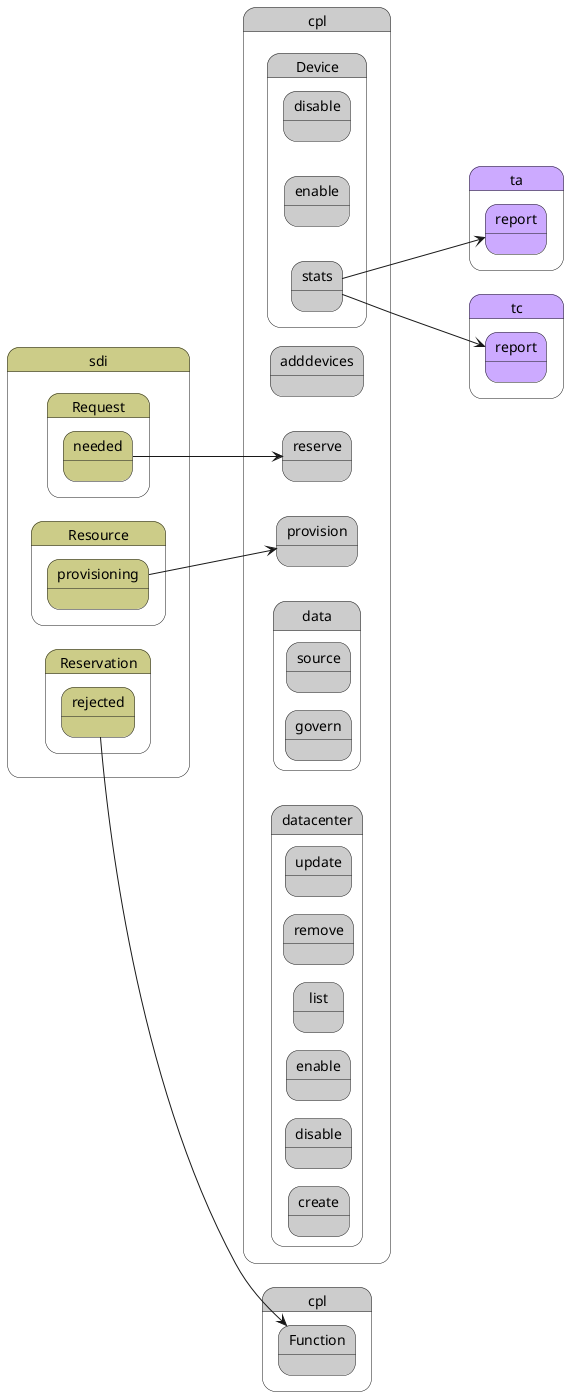@startuml
left to right direction


state "cpl" as cpl #cccccc {
}


state "cpl" as pstatename #cccccc {
    state "Custom Function" as cplfunction {
    }
}

        state "cpl" as cpl #cccccc {
state "adddevices" as cpladddevices #cccccc {
}
}


        state "cpl" as cpl #cccccc {
state "provision" as cplprovision #cccccc {
}
}


        state "cpl" as cpl #cccccc {
state "reserve" as cplreserve #cccccc {
}
}


        state "cpl" as cpl #cccccc {
state "data" as cpldata #cccccc {
state "govern" as cpldatagovern #cccccc {
}
}
}


        state "cpl" as cpl #cccccc {
state "data" as cpldata #cccccc {
state "source" as cpldatasource #cccccc {
}
}
}


        state "cpl" as cpl #cccccc {
state "datacenter" as cpldatacenter #cccccc {
state "create" as cpldatacentercreate #cccccc {
}
}
}


        state "cpl" as cpl #cccccc {
state "datacenter" as cpldatacenter #cccccc {
state "disable" as cpldatacenterdisable #cccccc {
}
}
}


        state "cpl" as cpl #cccccc {
state "datacenter" as cpldatacenter #cccccc {
state "enable" as cpldatacenterenable #cccccc {
}
}
}


        state "cpl" as cpl #cccccc {
state "datacenter" as cpldatacenter #cccccc {
state "list" as cpldatacenterlist #cccccc {
}
}
}


        state "cpl" as cpl #cccccc {
state "datacenter" as cpldatacenter #cccccc {
state "remove" as cpldatacenterremove #cccccc {
}
}
}


        state "cpl" as cpl #cccccc {
state "datacenter" as cpldatacenter #cccccc {
state "update" as cpldatacenterupdate #cccccc {
}
}
}


        state "cpl" as cpl #cccccc {
state "device" as cpldevice #cccccc {
state "disable" as cpldevicedisable #cccccc {
}
}
}


        state "cpl" as cpl #cccccc {
state "device" as cpldevice #cccccc {
state "enable" as cpldeviceenable #cccccc {
}
}
}




        state "sdi" as sdi #cccc88 {
state "Request" as sdirequest #cccc88 {
state "needed" as sdirequestneeded #cccc88 {
}
}
}

        
    state "cpl" as cpl #cccccc {
state "reserve" as cplreserve #cccccc {
}
}

    sdirequestneeded ---> cplreserve
  

        state "sdi" as sdi #cccc88 {
state "Reservation" as sdireservation #cccc88 {
state "rejected" as sdireservationrejected #cccc88 {
}
}
}

        
    state "cpl" as cpl #cccccc {
state "Function" as cplfunction #cccccc {
}
}

    sdireservationrejected ---> cplfunction
  

        state "sdi" as sdi #cccc88 {
state "Resource" as sdiresource #cccc88 {
state "provisioning" as sdiresourceprovisioning #cccc88 {
}
}
}

        
    state "cpl" as cpl #cccccc {
state "provision" as cplprovision #cccccc {
}
}

    sdiresourceprovisioning ---> cplprovision
  


    state "cpl" as cpl #cccccc {
state "Device" as cpldevice #cccccc {
state "stats" as cpldevicestats #cccccc {
}
}
}

    state "ta" as ta #ccaaff {
state "report" as tareport #ccaaff {
}
}

        cpldevicestats ---> tareport
       
    
    state "tc" as tc #ccaaff {
state "report" as tcreport #ccaaff {
}
}

        cpldevicestats ---> tcreport
       
    
    
        
       
    
    
        
       

@enduml
